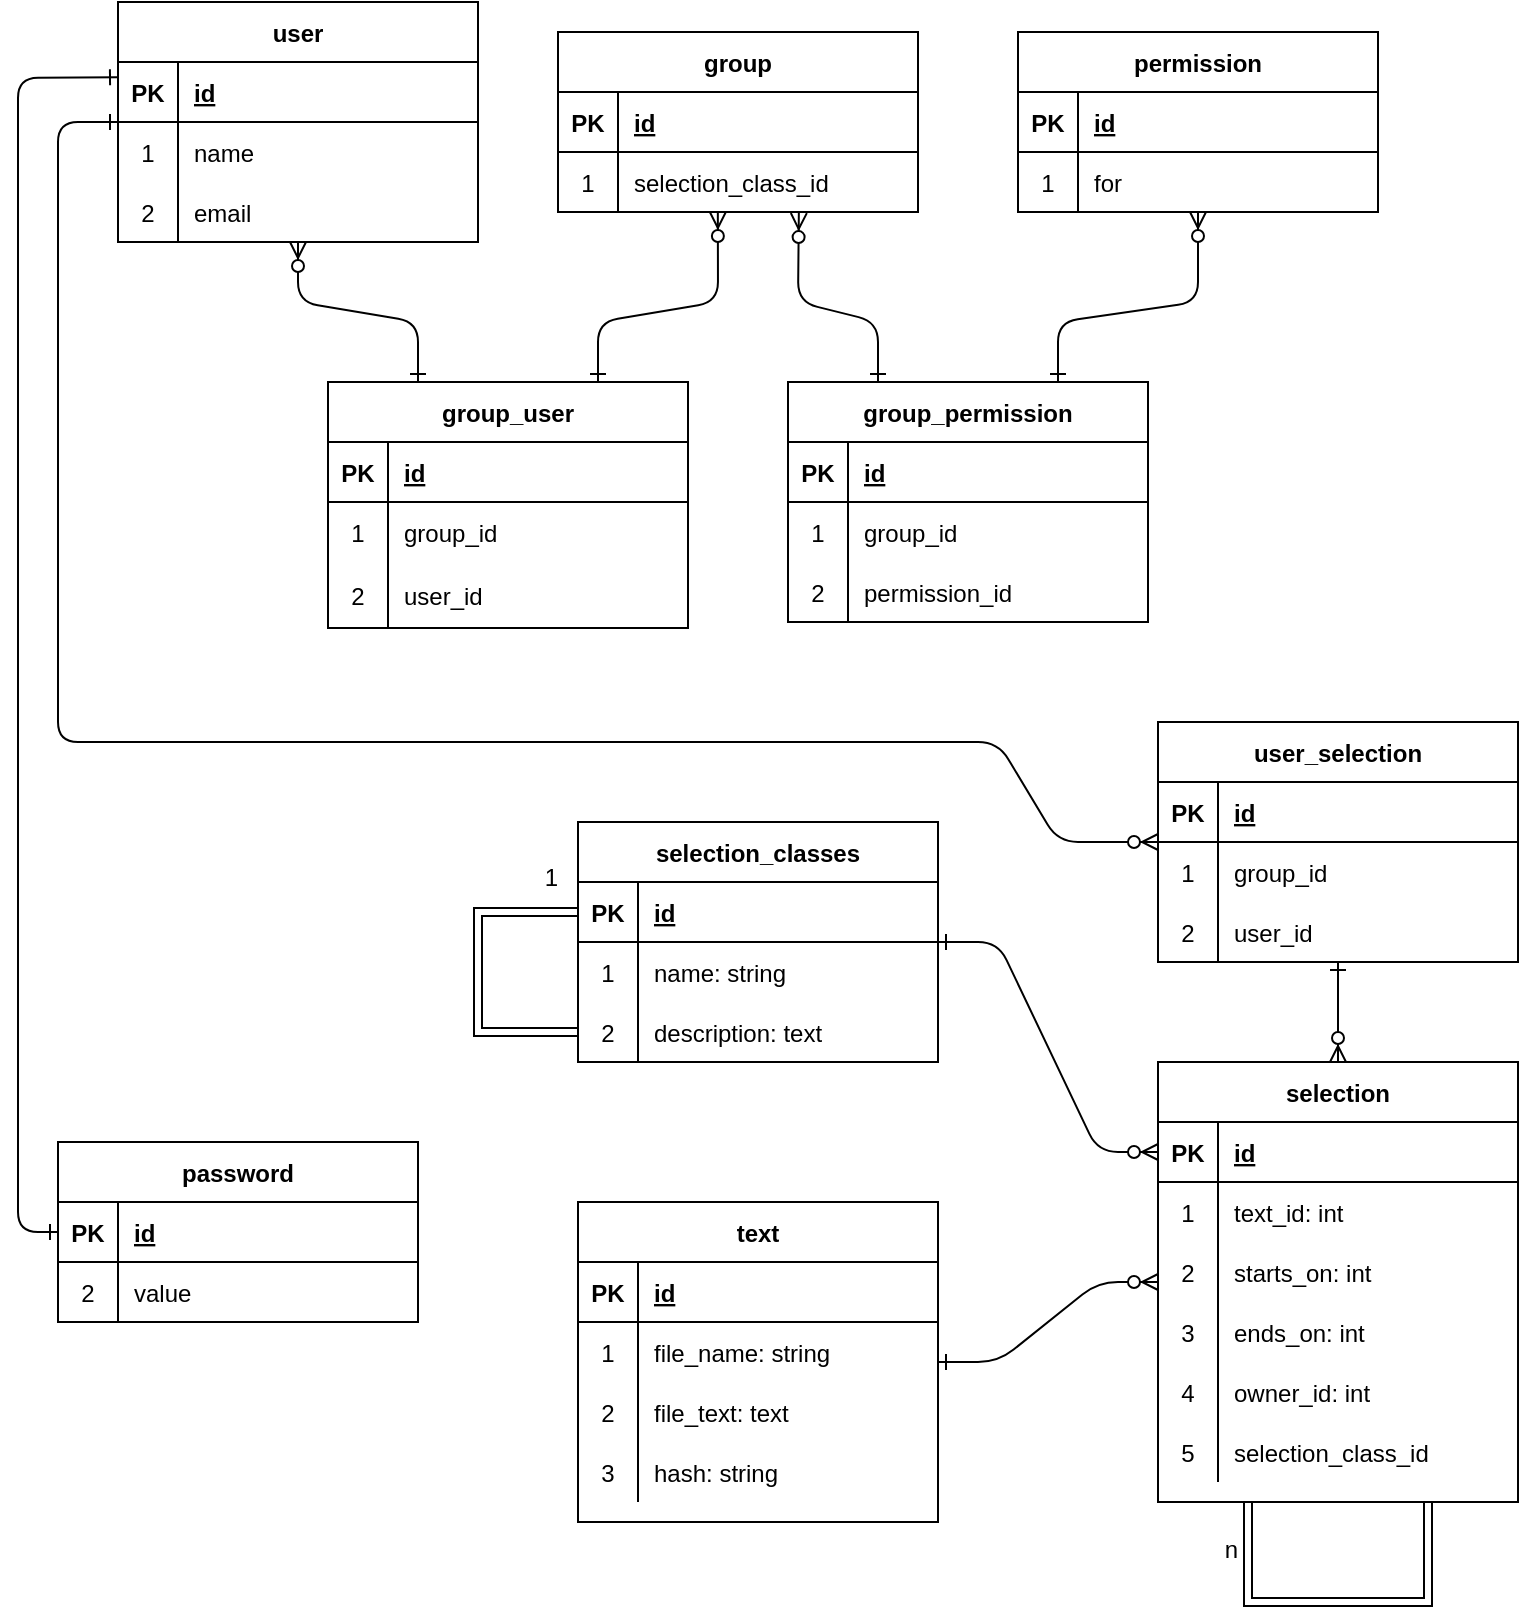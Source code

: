 <mxfile version="14.5.1" type="device" pages="3"><diagram id="Aajqqwq4PvbaZGCxVER_" name="relational"><mxGraphModel dx="1551" dy="1978" grid="1" gridSize="10" guides="1" tooltips="1" connect="1" arrows="1" fold="1" page="1" pageScale="1" pageWidth="1169" pageHeight="827" math="0" shadow="0"><root><mxCell id="0"/><mxCell id="1" parent="0"/><mxCell id="eDGlmWoXEdGzGbTRmgvK-27" value="" style="edgeStyle=entityRelationEdgeStyle;fontSize=12;html=1;endArrow=ERzeroToMany;endFill=1;startArrow=ERone;startFill=0;" parent="1" source="eDGlmWoXEdGzGbTRmgvK-1" target="eDGlmWoXEdGzGbTRmgvK-14" edge="1"><mxGeometry width="100" height="100" relative="1" as="geometry"><mxPoint x="450" y="390" as="sourcePoint"/><mxPoint x="550" y="290" as="targetPoint"/></mxGeometry></mxCell><mxCell id="iBvAaRfQCMTJRIGmgHEj-85" value="" style="edgeStyle=entityRelationEdgeStyle;fontSize=12;html=1;endArrow=ERzeroToMany;endFill=1;entryX=0;entryY=0.5;entryDx=0;entryDy=0;startArrow=ERone;startFill=0;" parent="1" source="eDGlmWoXEdGzGbTRmgvK-70" target="eDGlmWoXEdGzGbTRmgvK-15" edge="1"><mxGeometry width="100" height="100" relative="1" as="geometry"><mxPoint x="890" y="390" as="sourcePoint"/><mxPoint x="990" y="290" as="targetPoint"/></mxGeometry></mxCell><mxCell id="eDGlmWoXEdGzGbTRmgvK-1" value="text" style="shape=table;startSize=30;container=1;collapsible=1;childLayout=tableLayout;fixedRows=1;rowLines=0;fontStyle=1;align=center;resizeLast=1;" parent="1" vertex="1"><mxGeometry x="620" y="10" width="180" height="160" as="geometry"/></mxCell><mxCell id="eDGlmWoXEdGzGbTRmgvK-2" value="" style="shape=partialRectangle;collapsible=0;dropTarget=0;pointerEvents=0;fillColor=none;top=0;left=0;bottom=1;right=0;points=[[0,0.5],[1,0.5]];portConstraint=eastwest;" parent="eDGlmWoXEdGzGbTRmgvK-1" vertex="1"><mxGeometry y="30" width="180" height="30" as="geometry"/></mxCell><mxCell id="eDGlmWoXEdGzGbTRmgvK-3" value="PK" style="shape=partialRectangle;connectable=0;fillColor=none;top=0;left=0;bottom=0;right=0;fontStyle=1;overflow=hidden;" parent="eDGlmWoXEdGzGbTRmgvK-2" vertex="1"><mxGeometry width="30" height="30" as="geometry"/></mxCell><mxCell id="eDGlmWoXEdGzGbTRmgvK-4" value="id" style="shape=partialRectangle;connectable=0;fillColor=none;top=0;left=0;bottom=0;right=0;align=left;spacingLeft=6;fontStyle=5;overflow=hidden;" parent="eDGlmWoXEdGzGbTRmgvK-2" vertex="1"><mxGeometry x="30" width="150" height="30" as="geometry"/></mxCell><mxCell id="iBvAaRfQCMTJRIGmgHEj-76" value="" style="shape=partialRectangle;collapsible=0;dropTarget=0;pointerEvents=0;fillColor=none;top=0;left=0;bottom=0;right=0;points=[[0,0.5],[1,0.5]];portConstraint=eastwest;align=center;" parent="eDGlmWoXEdGzGbTRmgvK-1" vertex="1"><mxGeometry y="60" width="180" height="30" as="geometry"/></mxCell><mxCell id="iBvAaRfQCMTJRIGmgHEj-77" value="1" style="shape=partialRectangle;connectable=0;fillColor=none;top=0;left=0;bottom=0;right=0;editable=1;overflow=hidden;" parent="iBvAaRfQCMTJRIGmgHEj-76" vertex="1"><mxGeometry width="30" height="30" as="geometry"/></mxCell><mxCell id="iBvAaRfQCMTJRIGmgHEj-78" value="file_name: string" style="shape=partialRectangle;connectable=0;fillColor=none;top=0;left=0;bottom=0;right=0;align=left;spacingLeft=6;overflow=hidden;" parent="iBvAaRfQCMTJRIGmgHEj-76" vertex="1"><mxGeometry x="30" width="150" height="30" as="geometry"/></mxCell><mxCell id="eDGlmWoXEdGzGbTRmgvK-5" value="" style="shape=partialRectangle;collapsible=0;dropTarget=0;pointerEvents=0;fillColor=none;top=0;left=0;bottom=0;right=0;points=[[0,0.5],[1,0.5]];portConstraint=eastwest;" parent="eDGlmWoXEdGzGbTRmgvK-1" vertex="1"><mxGeometry y="90" width="180" height="30" as="geometry"/></mxCell><mxCell id="eDGlmWoXEdGzGbTRmgvK-6" value="2" style="shape=partialRectangle;connectable=0;fillColor=none;top=0;left=0;bottom=0;right=0;editable=1;overflow=hidden;" parent="eDGlmWoXEdGzGbTRmgvK-5" vertex="1"><mxGeometry width="30" height="30" as="geometry"/></mxCell><mxCell id="eDGlmWoXEdGzGbTRmgvK-7" value="file_text: text" style="shape=partialRectangle;connectable=0;fillColor=none;top=0;left=0;bottom=0;right=0;align=left;spacingLeft=6;overflow=hidden;" parent="eDGlmWoXEdGzGbTRmgvK-5" vertex="1"><mxGeometry x="30" width="150" height="30" as="geometry"/></mxCell><mxCell id="eDGlmWoXEdGzGbTRmgvK-11" value="" style="shape=partialRectangle;collapsible=0;dropTarget=0;pointerEvents=0;fillColor=none;top=0;left=0;bottom=0;right=0;points=[[0,0.5],[1,0.5]];portConstraint=eastwest;" parent="eDGlmWoXEdGzGbTRmgvK-1" vertex="1"><mxGeometry y="120" width="180" height="30" as="geometry"/></mxCell><mxCell id="eDGlmWoXEdGzGbTRmgvK-12" value="3" style="shape=partialRectangle;connectable=0;fillColor=none;top=0;left=0;bottom=0;right=0;editable=1;overflow=hidden;" parent="eDGlmWoXEdGzGbTRmgvK-11" vertex="1"><mxGeometry width="30" height="30" as="geometry"/></mxCell><mxCell id="eDGlmWoXEdGzGbTRmgvK-13" value="hash: string" style="shape=partialRectangle;connectable=0;fillColor=none;top=0;left=0;bottom=0;right=0;align=left;spacingLeft=6;overflow=hidden;" parent="eDGlmWoXEdGzGbTRmgvK-11" vertex="1"><mxGeometry x="30" width="150" height="30" as="geometry"/></mxCell><mxCell id="eDGlmWoXEdGzGbTRmgvK-70" value="selection_classes" style="shape=table;startSize=30;container=1;collapsible=1;childLayout=tableLayout;fixedRows=1;rowLines=0;fontStyle=1;align=center;resizeLast=1;" parent="1" vertex="1"><mxGeometry x="620" y="-180" width="180" height="120" as="geometry"/></mxCell><mxCell id="eDGlmWoXEdGzGbTRmgvK-71" value="" style="shape=partialRectangle;collapsible=0;dropTarget=0;pointerEvents=0;fillColor=none;top=0;left=0;bottom=1;right=0;points=[[0,0.5],[1,0.5]];portConstraint=eastwest;" parent="eDGlmWoXEdGzGbTRmgvK-70" vertex="1"><mxGeometry y="30" width="180" height="30" as="geometry"/></mxCell><mxCell id="eDGlmWoXEdGzGbTRmgvK-72" value="PK" style="shape=partialRectangle;connectable=0;fillColor=none;top=0;left=0;bottom=0;right=0;fontStyle=1;overflow=hidden;" parent="eDGlmWoXEdGzGbTRmgvK-71" vertex="1"><mxGeometry width="30" height="30" as="geometry"/></mxCell><mxCell id="eDGlmWoXEdGzGbTRmgvK-73" value="id" style="shape=partialRectangle;connectable=0;fillColor=none;top=0;left=0;bottom=0;right=0;align=left;spacingLeft=6;fontStyle=5;overflow=hidden;" parent="eDGlmWoXEdGzGbTRmgvK-71" vertex="1"><mxGeometry x="30" width="150" height="30" as="geometry"/></mxCell><mxCell id="iBvAaRfQCMTJRIGmgHEj-57" value="" style="shape=partialRectangle;collapsible=0;dropTarget=0;pointerEvents=0;fillColor=none;top=0;left=0;bottom=0;right=0;points=[[0,0.5],[1,0.5]];portConstraint=eastwest;align=center;" parent="eDGlmWoXEdGzGbTRmgvK-70" vertex="1"><mxGeometry y="60" width="180" height="30" as="geometry"/></mxCell><mxCell id="iBvAaRfQCMTJRIGmgHEj-58" value="1" style="shape=partialRectangle;connectable=0;fillColor=none;top=0;left=0;bottom=0;right=0;editable=1;overflow=hidden;" parent="iBvAaRfQCMTJRIGmgHEj-57" vertex="1"><mxGeometry width="30" height="30" as="geometry"/></mxCell><mxCell id="iBvAaRfQCMTJRIGmgHEj-59" value="name: string" style="shape=partialRectangle;connectable=0;fillColor=none;top=0;left=0;bottom=0;right=0;align=left;spacingLeft=6;overflow=hidden;" parent="iBvAaRfQCMTJRIGmgHEj-57" vertex="1"><mxGeometry x="30" width="150" height="30" as="geometry"/></mxCell><mxCell id="eDGlmWoXEdGzGbTRmgvK-74" value="" style="shape=partialRectangle;collapsible=0;dropTarget=0;pointerEvents=0;fillColor=none;top=0;left=0;bottom=0;right=0;points=[[0,0.5],[1,0.5]];portConstraint=eastwest;" parent="eDGlmWoXEdGzGbTRmgvK-70" vertex="1"><mxGeometry y="90" width="180" height="30" as="geometry"/></mxCell><mxCell id="eDGlmWoXEdGzGbTRmgvK-75" value="2" style="shape=partialRectangle;connectable=0;fillColor=none;top=0;left=0;bottom=0;right=0;editable=1;overflow=hidden;" parent="eDGlmWoXEdGzGbTRmgvK-74" vertex="1"><mxGeometry width="30" height="30" as="geometry"/></mxCell><mxCell id="eDGlmWoXEdGzGbTRmgvK-76" value="description: text" style="shape=partialRectangle;connectable=0;fillColor=none;top=0;left=0;bottom=0;right=0;align=left;spacingLeft=6;overflow=hidden;" parent="eDGlmWoXEdGzGbTRmgvK-74" vertex="1"><mxGeometry x="30" width="150" height="30" as="geometry"/></mxCell><mxCell id="iBvAaRfQCMTJRIGmgHEj-83" value="" style="shape=link;html=1;rounded=0;exitX=0;exitY=0.5;exitDx=0;exitDy=0;entryX=0;entryY=0.5;entryDx=0;entryDy=0;" parent="eDGlmWoXEdGzGbTRmgvK-70" source="eDGlmWoXEdGzGbTRmgvK-74" target="eDGlmWoXEdGzGbTRmgvK-71" edge="1"><mxGeometry relative="1" as="geometry"><mxPoint x="290" y="-30" as="sourcePoint"/><mxPoint x="450" y="-30" as="targetPoint"/><Array as="points"><mxPoint x="-50" y="105"/><mxPoint x="-50" y="45"/></Array></mxGeometry></mxCell><mxCell id="iBvAaRfQCMTJRIGmgHEj-84" value="1" style="resizable=0;html=1;align=right;verticalAlign=bottom;" parent="iBvAaRfQCMTJRIGmgHEj-83" connectable="0" vertex="1"><mxGeometry x="1" relative="1" as="geometry"><mxPoint x="-10" y="-9" as="offset"/></mxGeometry></mxCell><mxCell id="eDGlmWoXEdGzGbTRmgvK-14" value="selection" style="shape=table;startSize=30;container=1;collapsible=1;childLayout=tableLayout;fixedRows=1;rowLines=0;fontStyle=1;align=center;resizeLast=1;" parent="1" vertex="1"><mxGeometry x="910" y="-60" width="180" height="220" as="geometry"/></mxCell><mxCell id="eDGlmWoXEdGzGbTRmgvK-15" value="" style="shape=partialRectangle;collapsible=0;dropTarget=0;pointerEvents=0;fillColor=none;top=0;left=0;bottom=1;right=0;points=[[0,0.5],[1,0.5]];portConstraint=eastwest;" parent="eDGlmWoXEdGzGbTRmgvK-14" vertex="1"><mxGeometry y="30" width="180" height="30" as="geometry"/></mxCell><mxCell id="eDGlmWoXEdGzGbTRmgvK-16" value="PK" style="shape=partialRectangle;connectable=0;fillColor=none;top=0;left=0;bottom=0;right=0;fontStyle=1;overflow=hidden;" parent="eDGlmWoXEdGzGbTRmgvK-15" vertex="1"><mxGeometry width="30" height="30" as="geometry"/></mxCell><mxCell id="eDGlmWoXEdGzGbTRmgvK-17" value="id" style="shape=partialRectangle;connectable=0;fillColor=none;top=0;left=0;bottom=0;right=0;align=left;spacingLeft=6;fontStyle=5;overflow=hidden;" parent="eDGlmWoXEdGzGbTRmgvK-15" vertex="1"><mxGeometry x="30" width="150" height="30" as="geometry"/></mxCell><mxCell id="eDGlmWoXEdGzGbTRmgvK-18" value="" style="shape=partialRectangle;collapsible=0;dropTarget=0;pointerEvents=0;fillColor=none;top=0;left=0;bottom=0;right=0;points=[[0,0.5],[1,0.5]];portConstraint=eastwest;" parent="eDGlmWoXEdGzGbTRmgvK-14" vertex="1"><mxGeometry y="60" width="180" height="30" as="geometry"/></mxCell><mxCell id="eDGlmWoXEdGzGbTRmgvK-19" value="1" style="shape=partialRectangle;connectable=0;fillColor=none;top=0;left=0;bottom=0;right=0;editable=1;overflow=hidden;" parent="eDGlmWoXEdGzGbTRmgvK-18" vertex="1"><mxGeometry width="30" height="30" as="geometry"/></mxCell><mxCell id="eDGlmWoXEdGzGbTRmgvK-20" value="text_id: int" style="shape=partialRectangle;connectable=0;fillColor=none;top=0;left=0;bottom=0;right=0;align=left;spacingLeft=6;overflow=hidden;" parent="eDGlmWoXEdGzGbTRmgvK-18" vertex="1"><mxGeometry x="30" width="150" height="30" as="geometry"/></mxCell><mxCell id="eDGlmWoXEdGzGbTRmgvK-21" value="" style="shape=partialRectangle;collapsible=0;dropTarget=0;pointerEvents=0;fillColor=none;top=0;left=0;bottom=0;right=0;points=[[0,0.5],[1,0.5]];portConstraint=eastwest;" parent="eDGlmWoXEdGzGbTRmgvK-14" vertex="1"><mxGeometry y="90" width="180" height="30" as="geometry"/></mxCell><mxCell id="eDGlmWoXEdGzGbTRmgvK-22" value="2" style="shape=partialRectangle;connectable=0;fillColor=none;top=0;left=0;bottom=0;right=0;editable=1;overflow=hidden;" parent="eDGlmWoXEdGzGbTRmgvK-21" vertex="1"><mxGeometry width="30" height="30" as="geometry"/></mxCell><mxCell id="eDGlmWoXEdGzGbTRmgvK-23" value="starts_on: int" style="shape=partialRectangle;connectable=0;fillColor=none;top=0;left=0;bottom=0;right=0;align=left;spacingLeft=6;overflow=hidden;" parent="eDGlmWoXEdGzGbTRmgvK-21" vertex="1"><mxGeometry x="30" width="150" height="30" as="geometry"/></mxCell><mxCell id="eDGlmWoXEdGzGbTRmgvK-24" value="" style="shape=partialRectangle;collapsible=0;dropTarget=0;pointerEvents=0;fillColor=none;top=0;left=0;bottom=0;right=0;points=[[0,0.5],[1,0.5]];portConstraint=eastwest;" parent="eDGlmWoXEdGzGbTRmgvK-14" vertex="1"><mxGeometry y="120" width="180" height="30" as="geometry"/></mxCell><mxCell id="eDGlmWoXEdGzGbTRmgvK-25" value="3" style="shape=partialRectangle;connectable=0;fillColor=none;top=0;left=0;bottom=0;right=0;editable=1;overflow=hidden;" parent="eDGlmWoXEdGzGbTRmgvK-24" vertex="1"><mxGeometry width="30" height="30" as="geometry"/></mxCell><mxCell id="eDGlmWoXEdGzGbTRmgvK-26" value="ends_on: int" style="shape=partialRectangle;connectable=0;fillColor=none;top=0;left=0;bottom=0;right=0;align=left;spacingLeft=6;overflow=hidden;" parent="eDGlmWoXEdGzGbTRmgvK-24" vertex="1"><mxGeometry x="30" width="150" height="30" as="geometry"/></mxCell><mxCell id="iBvAaRfQCMTJRIGmgHEj-52" value="" style="shape=partialRectangle;collapsible=0;dropTarget=0;pointerEvents=0;fillColor=none;top=0;left=0;bottom=0;right=0;points=[[0,0.5],[1,0.5]];portConstraint=eastwest;align=center;" parent="eDGlmWoXEdGzGbTRmgvK-14" vertex="1"><mxGeometry y="150" width="180" height="30" as="geometry"/></mxCell><mxCell id="iBvAaRfQCMTJRIGmgHEj-53" value="4" style="shape=partialRectangle;connectable=0;fillColor=none;top=0;left=0;bottom=0;right=0;editable=1;overflow=hidden;" parent="iBvAaRfQCMTJRIGmgHEj-52" vertex="1"><mxGeometry width="30" height="30" as="geometry"/></mxCell><mxCell id="iBvAaRfQCMTJRIGmgHEj-54" value="owner_id: int" style="shape=partialRectangle;connectable=0;fillColor=none;top=0;left=0;bottom=0;right=0;align=left;spacingLeft=6;overflow=hidden;" parent="iBvAaRfQCMTJRIGmgHEj-52" vertex="1"><mxGeometry x="30" width="150" height="30" as="geometry"/></mxCell><mxCell id="iBvAaRfQCMTJRIGmgHEj-89" value="" style="shape=partialRectangle;collapsible=0;dropTarget=0;pointerEvents=0;fillColor=none;top=0;left=0;bottom=0;right=0;points=[[0,0.5],[1,0.5]];portConstraint=eastwest;align=center;" parent="eDGlmWoXEdGzGbTRmgvK-14" vertex="1"><mxGeometry y="180" width="180" height="30" as="geometry"/></mxCell><mxCell id="iBvAaRfQCMTJRIGmgHEj-90" value="5" style="shape=partialRectangle;connectable=0;fillColor=none;top=0;left=0;bottom=0;right=0;editable=1;overflow=hidden;" parent="iBvAaRfQCMTJRIGmgHEj-89" vertex="1"><mxGeometry width="30" height="30" as="geometry"/></mxCell><mxCell id="iBvAaRfQCMTJRIGmgHEj-91" value="selection_class_id" style="shape=partialRectangle;connectable=0;fillColor=none;top=0;left=0;bottom=0;right=0;align=left;spacingLeft=6;overflow=hidden;" parent="iBvAaRfQCMTJRIGmgHEj-89" vertex="1"><mxGeometry x="30" width="150" height="30" as="geometry"/></mxCell><mxCell id="iBvAaRfQCMTJRIGmgHEj-94" value="" style="shape=link;html=1;rounded=0;entryX=0.25;entryY=1;entryDx=0;entryDy=0;exitX=0.75;exitY=1;exitDx=0;exitDy=0;" parent="1" source="eDGlmWoXEdGzGbTRmgvK-14" target="eDGlmWoXEdGzGbTRmgvK-14" edge="1"><mxGeometry relative="1" as="geometry"><mxPoint x="1110" y="270" as="sourcePoint"/><mxPoint x="1060" y="240" as="targetPoint"/><Array as="points"><mxPoint x="1045" y="210"/><mxPoint x="955" y="210"/></Array></mxGeometry></mxCell><mxCell id="iBvAaRfQCMTJRIGmgHEj-95" value="n" style="resizable=0;html=1;align=right;verticalAlign=bottom;" parent="iBvAaRfQCMTJRIGmgHEj-94" connectable="0" vertex="1"><mxGeometry x="1" relative="1" as="geometry"><mxPoint x="-5" y="32" as="offset"/></mxGeometry></mxCell><mxCell id="a9eK5NMI9jMk9mPwR7WP-16" value="user" style="shape=table;startSize=30;container=1;collapsible=1;childLayout=tableLayout;fixedRows=1;rowLines=0;fontStyle=1;align=center;resizeLast=1;" parent="1" vertex="1"><mxGeometry x="390" y="-590" width="180" height="120" as="geometry"/></mxCell><mxCell id="a9eK5NMI9jMk9mPwR7WP-17" value="" style="shape=partialRectangle;collapsible=0;dropTarget=0;pointerEvents=0;fillColor=none;top=0;left=0;bottom=1;right=0;points=[[0,0.5],[1,0.5]];portConstraint=eastwest;" parent="a9eK5NMI9jMk9mPwR7WP-16" vertex="1"><mxGeometry y="30" width="180" height="30" as="geometry"/></mxCell><mxCell id="a9eK5NMI9jMk9mPwR7WP-18" value="PK" style="shape=partialRectangle;connectable=0;fillColor=none;top=0;left=0;bottom=0;right=0;fontStyle=1;overflow=hidden;" parent="a9eK5NMI9jMk9mPwR7WP-17" vertex="1"><mxGeometry width="30" height="30" as="geometry"/></mxCell><mxCell id="a9eK5NMI9jMk9mPwR7WP-19" value="id" style="shape=partialRectangle;connectable=0;fillColor=none;top=0;left=0;bottom=0;right=0;align=left;spacingLeft=6;fontStyle=5;overflow=hidden;" parent="a9eK5NMI9jMk9mPwR7WP-17" vertex="1"><mxGeometry x="30" width="150" height="30" as="geometry"/></mxCell><mxCell id="a9eK5NMI9jMk9mPwR7WP-20" value="" style="shape=partialRectangle;collapsible=0;dropTarget=0;pointerEvents=0;fillColor=none;top=0;left=0;bottom=0;right=0;points=[[0,0.5],[1,0.5]];portConstraint=eastwest;" parent="a9eK5NMI9jMk9mPwR7WP-16" vertex="1"><mxGeometry y="60" width="180" height="30" as="geometry"/></mxCell><mxCell id="a9eK5NMI9jMk9mPwR7WP-21" value="1" style="shape=partialRectangle;connectable=0;fillColor=none;top=0;left=0;bottom=0;right=0;editable=1;overflow=hidden;" parent="a9eK5NMI9jMk9mPwR7WP-20" vertex="1"><mxGeometry width="30" height="30" as="geometry"/></mxCell><mxCell id="a9eK5NMI9jMk9mPwR7WP-22" value="name" style="shape=partialRectangle;connectable=0;fillColor=none;top=0;left=0;bottom=0;right=0;align=left;spacingLeft=6;overflow=hidden;" parent="a9eK5NMI9jMk9mPwR7WP-20" vertex="1"><mxGeometry x="30" width="150" height="30" as="geometry"/></mxCell><mxCell id="a9eK5NMI9jMk9mPwR7WP-23" value="" style="shape=partialRectangle;collapsible=0;dropTarget=0;pointerEvents=0;fillColor=none;top=0;left=0;bottom=0;right=0;points=[[0,0.5],[1,0.5]];portConstraint=eastwest;align=center;" parent="a9eK5NMI9jMk9mPwR7WP-16" vertex="1"><mxGeometry y="90" width="180" height="30" as="geometry"/></mxCell><mxCell id="a9eK5NMI9jMk9mPwR7WP-24" value="2" style="shape=partialRectangle;connectable=0;fillColor=none;top=0;left=0;bottom=0;right=0;editable=1;overflow=hidden;" parent="a9eK5NMI9jMk9mPwR7WP-23" vertex="1"><mxGeometry width="30" height="30" as="geometry"/></mxCell><mxCell id="a9eK5NMI9jMk9mPwR7WP-25" value="email" style="shape=partialRectangle;connectable=0;fillColor=none;top=0;left=0;bottom=0;right=0;align=left;spacingLeft=6;overflow=hidden;" parent="a9eK5NMI9jMk9mPwR7WP-23" vertex="1"><mxGeometry x="30" width="150" height="30" as="geometry"/></mxCell><mxCell id="a9eK5NMI9jMk9mPwR7WP-29" value="group" style="shape=table;startSize=30;container=1;collapsible=1;childLayout=tableLayout;fixedRows=1;rowLines=0;fontStyle=1;align=center;resizeLast=1;" parent="1" vertex="1"><mxGeometry x="610" y="-575" width="180" height="90" as="geometry"/></mxCell><mxCell id="a9eK5NMI9jMk9mPwR7WP-30" value="" style="shape=partialRectangle;collapsible=0;dropTarget=0;pointerEvents=0;fillColor=none;top=0;left=0;bottom=1;right=0;points=[[0,0.5],[1,0.5]];portConstraint=eastwest;" parent="a9eK5NMI9jMk9mPwR7WP-29" vertex="1"><mxGeometry y="30" width="180" height="30" as="geometry"/></mxCell><mxCell id="a9eK5NMI9jMk9mPwR7WP-31" value="PK" style="shape=partialRectangle;connectable=0;fillColor=none;top=0;left=0;bottom=0;right=0;fontStyle=1;overflow=hidden;" parent="a9eK5NMI9jMk9mPwR7WP-30" vertex="1"><mxGeometry width="30" height="30" as="geometry"/></mxCell><mxCell id="a9eK5NMI9jMk9mPwR7WP-32" value="id" style="shape=partialRectangle;connectable=0;fillColor=none;top=0;left=0;bottom=0;right=0;align=left;spacingLeft=6;fontStyle=5;overflow=hidden;" parent="a9eK5NMI9jMk9mPwR7WP-30" vertex="1"><mxGeometry x="30" width="150" height="30" as="geometry"/></mxCell><mxCell id="a9eK5NMI9jMk9mPwR7WP-39" value="" style="shape=partialRectangle;collapsible=0;dropTarget=0;pointerEvents=0;fillColor=none;top=0;left=0;bottom=0;right=0;points=[[0,0.5],[1,0.5]];portConstraint=eastwest;align=center;" parent="a9eK5NMI9jMk9mPwR7WP-29" vertex="1"><mxGeometry y="60" width="180" height="30" as="geometry"/></mxCell><mxCell id="a9eK5NMI9jMk9mPwR7WP-40" value="1" style="shape=partialRectangle;connectable=0;fillColor=none;top=0;left=0;bottom=0;right=0;editable=1;overflow=hidden;" parent="a9eK5NMI9jMk9mPwR7WP-39" vertex="1"><mxGeometry width="30" height="30" as="geometry"/></mxCell><mxCell id="a9eK5NMI9jMk9mPwR7WP-41" value="selection_class_id" style="shape=partialRectangle;connectable=0;fillColor=none;top=0;left=0;bottom=0;right=0;align=left;spacingLeft=6;overflow=hidden;" parent="a9eK5NMI9jMk9mPwR7WP-39" vertex="1"><mxGeometry x="30" width="150" height="30" as="geometry"/></mxCell><mxCell id="a9eK5NMI9jMk9mPwR7WP-42" value="permission" style="shape=table;startSize=30;container=1;collapsible=1;childLayout=tableLayout;fixedRows=1;rowLines=0;fontStyle=1;align=center;resizeLast=1;" parent="1" vertex="1"><mxGeometry x="840" y="-575" width="180" height="90" as="geometry"/></mxCell><mxCell id="a9eK5NMI9jMk9mPwR7WP-43" value="" style="shape=partialRectangle;collapsible=0;dropTarget=0;pointerEvents=0;fillColor=none;top=0;left=0;bottom=1;right=0;points=[[0,0.5],[1,0.5]];portConstraint=eastwest;" parent="a9eK5NMI9jMk9mPwR7WP-42" vertex="1"><mxGeometry y="30" width="180" height="30" as="geometry"/></mxCell><mxCell id="a9eK5NMI9jMk9mPwR7WP-44" value="PK" style="shape=partialRectangle;connectable=0;fillColor=none;top=0;left=0;bottom=0;right=0;fontStyle=1;overflow=hidden;" parent="a9eK5NMI9jMk9mPwR7WP-43" vertex="1"><mxGeometry width="30" height="30" as="geometry"/></mxCell><mxCell id="a9eK5NMI9jMk9mPwR7WP-45" value="id" style="shape=partialRectangle;connectable=0;fillColor=none;top=0;left=0;bottom=0;right=0;align=left;spacingLeft=6;fontStyle=5;overflow=hidden;" parent="a9eK5NMI9jMk9mPwR7WP-43" vertex="1"><mxGeometry x="30" width="150" height="30" as="geometry"/></mxCell><mxCell id="a9eK5NMI9jMk9mPwR7WP-52" value="" style="shape=partialRectangle;collapsible=0;dropTarget=0;pointerEvents=0;fillColor=none;top=0;left=0;bottom=0;right=0;points=[[0,0.5],[1,0.5]];portConstraint=eastwest;align=center;" parent="a9eK5NMI9jMk9mPwR7WP-42" vertex="1"><mxGeometry y="60" width="180" height="30" as="geometry"/></mxCell><mxCell id="a9eK5NMI9jMk9mPwR7WP-53" value="1" style="shape=partialRectangle;connectable=0;fillColor=none;top=0;left=0;bottom=0;right=0;editable=1;overflow=hidden;" parent="a9eK5NMI9jMk9mPwR7WP-52" vertex="1"><mxGeometry width="30" height="30" as="geometry"/></mxCell><mxCell id="a9eK5NMI9jMk9mPwR7WP-54" value="for" style="shape=partialRectangle;connectable=0;fillColor=none;top=0;left=0;bottom=0;right=0;align=left;spacingLeft=6;overflow=hidden;" parent="a9eK5NMI9jMk9mPwR7WP-52" vertex="1"><mxGeometry x="30" width="150" height="30" as="geometry"/></mxCell><mxCell id="a9eK5NMI9jMk9mPwR7WP-55" value="group_user" style="shape=table;startSize=30;container=1;collapsible=1;childLayout=tableLayout;fixedRows=1;rowLines=0;fontStyle=1;align=center;resizeLast=1;" parent="1" vertex="1"><mxGeometry x="495" y="-400" width="180" height="123" as="geometry"/></mxCell><mxCell id="a9eK5NMI9jMk9mPwR7WP-56" value="" style="shape=partialRectangle;collapsible=0;dropTarget=0;pointerEvents=0;fillColor=none;top=0;left=0;bottom=1;right=0;points=[[0,0.5],[1,0.5]];portConstraint=eastwest;" parent="a9eK5NMI9jMk9mPwR7WP-55" vertex="1"><mxGeometry y="30" width="180" height="30" as="geometry"/></mxCell><mxCell id="a9eK5NMI9jMk9mPwR7WP-57" value="PK" style="shape=partialRectangle;connectable=0;fillColor=none;top=0;left=0;bottom=0;right=0;fontStyle=1;overflow=hidden;" parent="a9eK5NMI9jMk9mPwR7WP-56" vertex="1"><mxGeometry width="30" height="30" as="geometry"/></mxCell><mxCell id="a9eK5NMI9jMk9mPwR7WP-58" value="id" style="shape=partialRectangle;connectable=0;fillColor=none;top=0;left=0;bottom=0;right=0;align=left;spacingLeft=6;fontStyle=5;overflow=hidden;" parent="a9eK5NMI9jMk9mPwR7WP-56" vertex="1"><mxGeometry x="30" width="150" height="30" as="geometry"/></mxCell><mxCell id="a9eK5NMI9jMk9mPwR7WP-62" value="" style="shape=partialRectangle;collapsible=0;dropTarget=0;pointerEvents=0;fillColor=none;top=0;left=0;bottom=0;right=0;points=[[0,0.5],[1,0.5]];portConstraint=eastwest;align=center;" parent="a9eK5NMI9jMk9mPwR7WP-55" vertex="1"><mxGeometry y="60" width="180" height="30" as="geometry"/></mxCell><mxCell id="a9eK5NMI9jMk9mPwR7WP-63" value="1" style="shape=partialRectangle;connectable=0;fillColor=none;top=0;left=0;bottom=0;right=0;editable=1;overflow=hidden;" parent="a9eK5NMI9jMk9mPwR7WP-62" vertex="1"><mxGeometry width="30" height="30" as="geometry"/></mxCell><mxCell id="a9eK5NMI9jMk9mPwR7WP-64" value="group_id" style="shape=partialRectangle;connectable=0;fillColor=none;top=0;left=0;bottom=0;right=0;align=left;spacingLeft=6;overflow=hidden;" parent="a9eK5NMI9jMk9mPwR7WP-62" vertex="1"><mxGeometry x="30" width="150" height="30" as="geometry"/></mxCell><mxCell id="a9eK5NMI9jMk9mPwR7WP-59" value="" style="shape=partialRectangle;collapsible=0;dropTarget=0;pointerEvents=0;fillColor=none;top=0;left=0;bottom=0;right=0;points=[[0,0.5],[1,0.5]];portConstraint=eastwest;" parent="a9eK5NMI9jMk9mPwR7WP-55" vertex="1"><mxGeometry y="90" width="180" height="33" as="geometry"/></mxCell><mxCell id="a9eK5NMI9jMk9mPwR7WP-60" value="2" style="shape=partialRectangle;connectable=0;fillColor=none;top=0;left=0;bottom=0;right=0;editable=1;overflow=hidden;" parent="a9eK5NMI9jMk9mPwR7WP-59" vertex="1"><mxGeometry width="30" height="33" as="geometry"/></mxCell><mxCell id="a9eK5NMI9jMk9mPwR7WP-61" value="user_id" style="shape=partialRectangle;connectable=0;fillColor=none;top=0;left=0;bottom=0;right=0;align=left;spacingLeft=6;overflow=hidden;" parent="a9eK5NMI9jMk9mPwR7WP-59" vertex="1"><mxGeometry x="30" width="150" height="33" as="geometry"/></mxCell><mxCell id="a9eK5NMI9jMk9mPwR7WP-68" value="group_permission" style="shape=table;startSize=30;container=1;collapsible=1;childLayout=tableLayout;fixedRows=1;rowLines=0;fontStyle=1;align=center;resizeLast=1;" parent="1" vertex="1"><mxGeometry x="725" y="-400" width="180" height="120" as="geometry"/></mxCell><mxCell id="a9eK5NMI9jMk9mPwR7WP-69" value="" style="shape=partialRectangle;collapsible=0;dropTarget=0;pointerEvents=0;fillColor=none;top=0;left=0;bottom=1;right=0;points=[[0,0.5],[1,0.5]];portConstraint=eastwest;" parent="a9eK5NMI9jMk9mPwR7WP-68" vertex="1"><mxGeometry y="30" width="180" height="30" as="geometry"/></mxCell><mxCell id="a9eK5NMI9jMk9mPwR7WP-70" value="PK" style="shape=partialRectangle;connectable=0;fillColor=none;top=0;left=0;bottom=0;right=0;fontStyle=1;overflow=hidden;" parent="a9eK5NMI9jMk9mPwR7WP-69" vertex="1"><mxGeometry width="30" height="30" as="geometry"/></mxCell><mxCell id="a9eK5NMI9jMk9mPwR7WP-71" value="id" style="shape=partialRectangle;connectable=0;fillColor=none;top=0;left=0;bottom=0;right=0;align=left;spacingLeft=6;fontStyle=5;overflow=hidden;" parent="a9eK5NMI9jMk9mPwR7WP-69" vertex="1"><mxGeometry x="30" width="150" height="30" as="geometry"/></mxCell><mxCell id="a9eK5NMI9jMk9mPwR7WP-72" value="" style="shape=partialRectangle;collapsible=0;dropTarget=0;pointerEvents=0;fillColor=none;top=0;left=0;bottom=0;right=0;points=[[0,0.5],[1,0.5]];portConstraint=eastwest;" parent="a9eK5NMI9jMk9mPwR7WP-68" vertex="1"><mxGeometry y="60" width="180" height="30" as="geometry"/></mxCell><mxCell id="a9eK5NMI9jMk9mPwR7WP-73" value="1" style="shape=partialRectangle;connectable=0;fillColor=none;top=0;left=0;bottom=0;right=0;editable=1;overflow=hidden;" parent="a9eK5NMI9jMk9mPwR7WP-72" vertex="1"><mxGeometry width="30" height="30" as="geometry"/></mxCell><mxCell id="a9eK5NMI9jMk9mPwR7WP-74" value="group_id" style="shape=partialRectangle;connectable=0;fillColor=none;top=0;left=0;bottom=0;right=0;align=left;spacingLeft=6;overflow=hidden;" parent="a9eK5NMI9jMk9mPwR7WP-72" vertex="1"><mxGeometry x="30" width="150" height="30" as="geometry"/></mxCell><mxCell id="a9eK5NMI9jMk9mPwR7WP-75" value="" style="shape=partialRectangle;collapsible=0;dropTarget=0;pointerEvents=0;fillColor=none;top=0;left=0;bottom=0;right=0;points=[[0,0.5],[1,0.5]];portConstraint=eastwest;align=center;" parent="a9eK5NMI9jMk9mPwR7WP-68" vertex="1"><mxGeometry y="90" width="180" height="30" as="geometry"/></mxCell><mxCell id="a9eK5NMI9jMk9mPwR7WP-76" value="2" style="shape=partialRectangle;connectable=0;fillColor=none;top=0;left=0;bottom=0;right=0;editable=1;overflow=hidden;" parent="a9eK5NMI9jMk9mPwR7WP-75" vertex="1"><mxGeometry width="30" height="30" as="geometry"/></mxCell><mxCell id="a9eK5NMI9jMk9mPwR7WP-77" value="permission_id" style="shape=partialRectangle;connectable=0;fillColor=none;top=0;left=0;bottom=0;right=0;align=left;spacingLeft=6;overflow=hidden;" parent="a9eK5NMI9jMk9mPwR7WP-75" vertex="1"><mxGeometry x="30" width="150" height="30" as="geometry"/></mxCell><mxCell id="a9eK5NMI9jMk9mPwR7WP-94" value="user_selection" style="shape=table;startSize=30;container=1;collapsible=1;childLayout=tableLayout;fixedRows=1;rowLines=0;fontStyle=1;align=center;resizeLast=1;" parent="1" vertex="1"><mxGeometry x="910" y="-230" width="180" height="120" as="geometry"/></mxCell><mxCell id="a9eK5NMI9jMk9mPwR7WP-95" value="" style="shape=partialRectangle;collapsible=0;dropTarget=0;pointerEvents=0;fillColor=none;top=0;left=0;bottom=1;right=0;points=[[0,0.5],[1,0.5]];portConstraint=eastwest;" parent="a9eK5NMI9jMk9mPwR7WP-94" vertex="1"><mxGeometry y="30" width="180" height="30" as="geometry"/></mxCell><mxCell id="a9eK5NMI9jMk9mPwR7WP-96" value="PK" style="shape=partialRectangle;connectable=0;fillColor=none;top=0;left=0;bottom=0;right=0;fontStyle=1;overflow=hidden;" parent="a9eK5NMI9jMk9mPwR7WP-95" vertex="1"><mxGeometry width="30" height="30" as="geometry"/></mxCell><mxCell id="a9eK5NMI9jMk9mPwR7WP-97" value="id" style="shape=partialRectangle;connectable=0;fillColor=none;top=0;left=0;bottom=0;right=0;align=left;spacingLeft=6;fontStyle=5;overflow=hidden;" parent="a9eK5NMI9jMk9mPwR7WP-95" vertex="1"><mxGeometry x="30" width="150" height="30" as="geometry"/></mxCell><mxCell id="a9eK5NMI9jMk9mPwR7WP-98" value="" style="shape=partialRectangle;collapsible=0;dropTarget=0;pointerEvents=0;fillColor=none;top=0;left=0;bottom=0;right=0;points=[[0,0.5],[1,0.5]];portConstraint=eastwest;align=center;" parent="a9eK5NMI9jMk9mPwR7WP-94" vertex="1"><mxGeometry y="60" width="180" height="30" as="geometry"/></mxCell><mxCell id="a9eK5NMI9jMk9mPwR7WP-99" value="1" style="shape=partialRectangle;connectable=0;fillColor=none;top=0;left=0;bottom=0;right=0;editable=1;overflow=hidden;" parent="a9eK5NMI9jMk9mPwR7WP-98" vertex="1"><mxGeometry width="30" height="30" as="geometry"/></mxCell><mxCell id="a9eK5NMI9jMk9mPwR7WP-100" value="group_id" style="shape=partialRectangle;connectable=0;fillColor=none;top=0;left=0;bottom=0;right=0;align=left;spacingLeft=6;overflow=hidden;" parent="a9eK5NMI9jMk9mPwR7WP-98" vertex="1"><mxGeometry x="30" width="150" height="30" as="geometry"/></mxCell><mxCell id="a9eK5NMI9jMk9mPwR7WP-101" value="" style="shape=partialRectangle;collapsible=0;dropTarget=0;pointerEvents=0;fillColor=none;top=0;left=0;bottom=0;right=0;points=[[0,0.5],[1,0.5]];portConstraint=eastwest;" parent="a9eK5NMI9jMk9mPwR7WP-94" vertex="1"><mxGeometry y="90" width="180" height="30" as="geometry"/></mxCell><mxCell id="a9eK5NMI9jMk9mPwR7WP-102" value="2" style="shape=partialRectangle;connectable=0;fillColor=none;top=0;left=0;bottom=0;right=0;editable=1;overflow=hidden;" parent="a9eK5NMI9jMk9mPwR7WP-101" vertex="1"><mxGeometry width="30" height="30" as="geometry"/></mxCell><mxCell id="a9eK5NMI9jMk9mPwR7WP-103" value="user_id" style="shape=partialRectangle;connectable=0;fillColor=none;top=0;left=0;bottom=0;right=0;align=left;spacingLeft=6;overflow=hidden;" parent="a9eK5NMI9jMk9mPwR7WP-101" vertex="1"><mxGeometry x="30" width="150" height="30" as="geometry"/></mxCell><mxCell id="a9eK5NMI9jMk9mPwR7WP-104" value="" style="endArrow=ERzeroToMany;html=1;endFill=1;startArrow=ERone;startFill=0;" parent="1" source="a9eK5NMI9jMk9mPwR7WP-94" target="eDGlmWoXEdGzGbTRmgvK-14" edge="1"><mxGeometry width="50" height="50" relative="1" as="geometry"><mxPoint x="1190" y="-120" as="sourcePoint"/><mxPoint x="1330" y="-120" as="targetPoint"/></mxGeometry></mxCell><mxCell id="a9eK5NMI9jMk9mPwR7WP-105" value="" style="endArrow=ERzeroToMany;html=1;endFill=1;startArrow=ERone;startFill=0;" parent="1" source="a9eK5NMI9jMk9mPwR7WP-16" target="a9eK5NMI9jMk9mPwR7WP-94" edge="1"><mxGeometry width="50" height="50" relative="1" as="geometry"><mxPoint x="902.381" y="-185" as="sourcePoint"/><mxPoint x="883.968" y="-40" as="targetPoint"/><Array as="points"><mxPoint x="360" y="-530"/><mxPoint x="360" y="-220"/><mxPoint x="830" y="-220"/><mxPoint x="860" y="-170"/></Array></mxGeometry></mxCell><mxCell id="a9eK5NMI9jMk9mPwR7WP-116" value="" style="endArrow=ERone;html=1;endFill=0;startArrow=ERzeroToMany;startFill=1;entryX=0.25;entryY=0;entryDx=0;entryDy=0;" parent="1" source="a9eK5NMI9jMk9mPwR7WP-16" target="a9eK5NMI9jMk9mPwR7WP-55" edge="1"><mxGeometry width="50" height="50" relative="1" as="geometry"><mxPoint x="520" y="-428.745" as="sourcePoint"/><mxPoint x="460" y="-429.995" as="targetPoint"/><Array as="points"><mxPoint x="480" y="-440"/><mxPoint x="540" y="-430"/></Array></mxGeometry></mxCell><mxCell id="a9eK5NMI9jMk9mPwR7WP-121" value="" style="endArrow=ERone;html=1;endFill=0;startArrow=ERzeroToMany;startFill=1;entryX=0.75;entryY=0;entryDx=0;entryDy=0;exitX=0.444;exitY=1;exitDx=0;exitDy=0;exitPerimeter=0;" parent="1" source="a9eK5NMI9jMk9mPwR7WP-39" target="a9eK5NMI9jMk9mPwR7WP-55" edge="1"><mxGeometry width="50" height="50" relative="1" as="geometry"><mxPoint x="690" y="-480" as="sourcePoint"/><mxPoint x="566.49" y="-390" as="targetPoint"/><Array as="points"><mxPoint x="690" y="-440"/><mxPoint x="630" y="-430"/></Array></mxGeometry></mxCell><mxCell id="a9eK5NMI9jMk9mPwR7WP-122" value="" style="endArrow=ERone;html=1;endFill=0;startArrow=ERzeroToMany;startFill=1;entryX=0.25;entryY=0;entryDx=0;entryDy=0;exitX=0.669;exitY=1.018;exitDx=0;exitDy=0;exitPerimeter=0;" parent="1" source="a9eK5NMI9jMk9mPwR7WP-39" target="a9eK5NMI9jMk9mPwR7WP-68" edge="1"><mxGeometry width="50" height="50" relative="1" as="geometry"><mxPoint x="730" y="-488" as="sourcePoint"/><mxPoint x="719.995" y="-400" as="targetPoint"/><Array as="points"><mxPoint x="730" y="-440"/><mxPoint x="770" y="-430"/></Array></mxGeometry></mxCell><mxCell id="a9eK5NMI9jMk9mPwR7WP-123" value="" style="endArrow=ERone;html=1;endFill=0;startArrow=ERzeroToMany;startFill=1;entryX=0.75;entryY=0;entryDx=0;entryDy=0;" parent="1" source="a9eK5NMI9jMk9mPwR7WP-42" target="a9eK5NMI9jMk9mPwR7WP-68" edge="1"><mxGeometry width="50" height="50" relative="1" as="geometry"><mxPoint x="905.001" y="-490" as="sourcePoint"/><mxPoint x="859.305" y="-400" as="targetPoint"/><Array as="points"><mxPoint x="930" y="-440"/><mxPoint x="860" y="-430"/></Array></mxGeometry></mxCell><mxCell id="5GzHZcUT9RzwXR7Nk44Q-1" value="password" style="shape=table;startSize=30;container=1;collapsible=1;childLayout=tableLayout;fixedRows=1;rowLines=0;fontStyle=1;align=center;resizeLast=1;" vertex="1" parent="1"><mxGeometry x="360" y="-20" width="180" height="90" as="geometry"/></mxCell><mxCell id="5GzHZcUT9RzwXR7Nk44Q-2" value="" style="shape=partialRectangle;collapsible=0;dropTarget=0;pointerEvents=0;fillColor=none;top=0;left=0;bottom=1;right=0;points=[[0,0.5],[1,0.5]];portConstraint=eastwest;" vertex="1" parent="5GzHZcUT9RzwXR7Nk44Q-1"><mxGeometry y="30" width="180" height="30" as="geometry"/></mxCell><mxCell id="5GzHZcUT9RzwXR7Nk44Q-3" value="PK" style="shape=partialRectangle;connectable=0;fillColor=none;top=0;left=0;bottom=0;right=0;fontStyle=1;overflow=hidden;" vertex="1" parent="5GzHZcUT9RzwXR7Nk44Q-2"><mxGeometry width="30" height="30" as="geometry"/></mxCell><mxCell id="5GzHZcUT9RzwXR7Nk44Q-4" value="id" style="shape=partialRectangle;connectable=0;fillColor=none;top=0;left=0;bottom=0;right=0;align=left;spacingLeft=6;fontStyle=5;overflow=hidden;" vertex="1" parent="5GzHZcUT9RzwXR7Nk44Q-2"><mxGeometry x="30" width="150" height="30" as="geometry"/></mxCell><mxCell id="5GzHZcUT9RzwXR7Nk44Q-8" value="" style="shape=partialRectangle;collapsible=0;dropTarget=0;pointerEvents=0;fillColor=none;top=0;left=0;bottom=0;right=0;points=[[0,0.5],[1,0.5]];portConstraint=eastwest;align=center;" vertex="1" parent="5GzHZcUT9RzwXR7Nk44Q-1"><mxGeometry y="60" width="180" height="30" as="geometry"/></mxCell><mxCell id="5GzHZcUT9RzwXR7Nk44Q-9" value="2" style="shape=partialRectangle;connectable=0;fillColor=none;top=0;left=0;bottom=0;right=0;editable=1;overflow=hidden;" vertex="1" parent="5GzHZcUT9RzwXR7Nk44Q-8"><mxGeometry width="30" height="30" as="geometry"/></mxCell><mxCell id="5GzHZcUT9RzwXR7Nk44Q-10" value="value" style="shape=partialRectangle;connectable=0;fillColor=none;top=0;left=0;bottom=0;right=0;align=left;spacingLeft=6;overflow=hidden;" vertex="1" parent="5GzHZcUT9RzwXR7Nk44Q-8"><mxGeometry x="30" width="150" height="30" as="geometry"/></mxCell><mxCell id="5GzHZcUT9RzwXR7Nk44Q-11" value="" style="endArrow=ERone;html=1;endFill=0;startArrow=ERone;startFill=0;exitX=0;exitY=0.254;exitDx=0;exitDy=0;exitPerimeter=0;" edge="1" parent="1" source="a9eK5NMI9jMk9mPwR7WP-17" target="5GzHZcUT9RzwXR7Nk44Q-1"><mxGeometry width="50" height="50" relative="1" as="geometry"><mxPoint x="190" y="-530" as="sourcePoint"/><mxPoint x="250" y="-460" as="targetPoint"/><Array as="points"><mxPoint x="340" y="-552"/><mxPoint x="340" y="25"/></Array></mxGeometry></mxCell></root></mxGraphModel></diagram><diagram id="WzfJqGYAmiAkocIWxEn-" name="object"><mxGraphModel dx="1407" dy="1643" grid="1" gridSize="10" guides="1" tooltips="1" connect="1" arrows="1" fold="1" page="1" pageScale="1" pageWidth="1169" pageHeight="827" math="0" shadow="0"><root><mxCell id="yKtmgv8WUNEgmBFNVeUW-0"/><mxCell id="yKtmgv8WUNEgmBFNVeUW-1" parent="yKtmgv8WUNEgmBFNVeUW-0"/><mxCell id="yKtmgv8WUNEgmBFNVeUW-43" value="" style="endArrow=block;endSize=16;endFill=0;html=1;" parent="yKtmgv8WUNEgmBFNVeUW-1" source="yKtmgv8WUNEgmBFNVeUW-19" target="yKtmgv8WUNEgmBFNVeUW-23" edge="1"><mxGeometry x="0.25" width="160" relative="1" as="geometry"><mxPoint x="500" y="60" as="sourcePoint"/><mxPoint x="660" y="60" as="targetPoint"/><mxPoint as="offset"/></mxGeometry></mxCell><mxCell id="yKtmgv8WUNEgmBFNVeUW-44" value="" style="endArrow=block;endSize=16;endFill=0;html=1;" parent="yKtmgv8WUNEgmBFNVeUW-1" source="yKtmgv8WUNEgmBFNVeUW-23" target="yKtmgv8WUNEgmBFNVeUW-23" edge="1"><mxGeometry x="0.25" width="160" relative="1" as="geometry"><mxPoint x="660" y="-170" as="sourcePoint"/><mxPoint x="340" y="-120" as="targetPoint"/><mxPoint as="offset"/><Array as="points"><mxPoint x="470" y="-90"/><mxPoint x="390" y="-90"/><mxPoint x="390" y="-33"/></Array></mxGeometry></mxCell><mxCell id="yKtmgv8WUNEgmBFNVeUW-23" value="SelectionClass&#10;&lt;&lt;metaclass&gt;&gt;" style="swimlane;fontStyle=0;childLayout=stackLayout;horizontal=1;startSize=40;fillColor=none;horizontalStack=0;resizeParent=1;resizeParentMax=0;resizeLast=0;collapsible=1;marginBottom=0;align=center;" parent="yKtmgv8WUNEgmBFNVeUW-1" vertex="1"><mxGeometry x="430" y="-66" width="140" height="66" as="geometry"/></mxCell><mxCell id="yKtmgv8WUNEgmBFNVeUW-48" value="+ name: string" style="text;strokeColor=none;fillColor=none;align=left;verticalAlign=top;spacingLeft=4;spacingRight=4;overflow=hidden;rotatable=0;points=[[0,0.5],[1,0.5]];portConstraint=eastwest;" parent="yKtmgv8WUNEgmBFNVeUW-23" vertex="1"><mxGeometry y="40" width="140" height="26" as="geometry"/></mxCell><mxCell id="yKtmgv8WUNEgmBFNVeUW-19" value="Selection" style="swimlane;fontStyle=0;childLayout=stackLayout;horizontal=1;startSize=26;fillColor=none;horizontalStack=0;resizeParent=1;resizeParentMax=0;resizeLast=0;collapsible=1;marginBottom=0;" parent="yKtmgv8WUNEgmBFNVeUW-1" vertex="1"><mxGeometry x="430" y="92" width="140" height="78" as="geometry"/></mxCell><mxCell id="yKtmgv8WUNEgmBFNVeUW-21" value="+ starts_on: int" style="text;strokeColor=none;fillColor=none;align=left;verticalAlign=top;spacingLeft=4;spacingRight=4;overflow=hidden;rotatable=0;points=[[0,0.5],[1,0.5]];portConstraint=eastwest;" parent="yKtmgv8WUNEgmBFNVeUW-19" vertex="1"><mxGeometry y="26" width="140" height="26" as="geometry"/></mxCell><mxCell id="yKtmgv8WUNEgmBFNVeUW-22" value="+ ends_on: int" style="text;strokeColor=none;fillColor=none;align=left;verticalAlign=top;spacingLeft=4;spacingRight=4;overflow=hidden;rotatable=0;points=[[0,0.5],[1,0.5]];portConstraint=eastwest;" parent="yKtmgv8WUNEgmBFNVeUW-19" vertex="1"><mxGeometry y="52" width="140" height="26" as="geometry"/></mxCell><mxCell id="1SjXnKJUYuRrjcmQfUt7-3" value="" style="endArrow=diamondThin;endFill=1;endSize=24;html=1;" parent="yKtmgv8WUNEgmBFNVeUW-1" source="yKtmgv8WUNEgmBFNVeUW-19" target="yKtmgv8WUNEgmBFNVeUW-15" edge="1"><mxGeometry width="160" relative="1" as="geometry"><mxPoint x="500" y="280" as="sourcePoint"/><mxPoint x="330.0" y="151.0" as="targetPoint"/></mxGeometry></mxCell><mxCell id="pe0Q4T1KP4EdkFv3mkmB-2" value="Входит в" style="edgeLabel;html=1;align=center;verticalAlign=middle;resizable=0;points=[];" parent="1SjXnKJUYuRrjcmQfUt7-3" vertex="1" connectable="0"><mxGeometry x="-0.4" relative="1" as="geometry"><mxPoint x="-30" y="10" as="offset"/></mxGeometry></mxCell><mxCell id="yKtmgv8WUNEgmBFNVeUW-15" value="Text" style="swimlane;fontStyle=0;childLayout=stackLayout;horizontal=1;startSize=26;fillColor=none;horizontalStack=0;resizeParent=1;resizeParentMax=0;resizeLast=0;collapsible=1;marginBottom=0;" parent="yKtmgv8WUNEgmBFNVeUW-1" vertex="1"><mxGeometry x="430" y="257" width="140" height="104" as="geometry"/></mxCell><mxCell id="4AKO1hluEte4PpOwCjW5-2" value="+ text_hash: string" style="text;strokeColor=none;fillColor=none;align=left;verticalAlign=top;spacingLeft=4;spacingRight=4;overflow=hidden;rotatable=0;points=[[0,0.5],[1,0.5]];portConstraint=eastwest;" vertex="1" parent="yKtmgv8WUNEgmBFNVeUW-15"><mxGeometry y="26" width="140" height="26" as="geometry"/></mxCell><mxCell id="yKtmgv8WUNEgmBFNVeUW-32" value="+ file_name: string" style="text;strokeColor=none;fillColor=none;align=left;verticalAlign=top;spacingLeft=4;spacingRight=4;overflow=hidden;rotatable=0;points=[[0,0.5],[1,0.5]];portConstraint=eastwest;" parent="yKtmgv8WUNEgmBFNVeUW-15" vertex="1"><mxGeometry y="52" width="140" height="26" as="geometry"/></mxCell><mxCell id="yKtmgv8WUNEgmBFNVeUW-16" value="+ full_text: text" style="text;strokeColor=none;fillColor=none;align=left;verticalAlign=top;spacingLeft=4;spacingRight=4;overflow=hidden;rotatable=0;points=[[0,0.5],[1,0.5]];portConstraint=eastwest;" parent="yKtmgv8WUNEgmBFNVeUW-15" vertex="1"><mxGeometry y="78" width="140" height="26" as="geometry"/></mxCell><mxCell id="pe0Q4T1KP4EdkFv3mkmB-11" value="1" style="text;html=1;strokeColor=none;fillColor=none;align=center;verticalAlign=middle;whiteSpace=wrap;rounded=0;" parent="yKtmgv8WUNEgmBFNVeUW-1" vertex="1"><mxGeometry x="500" y="237" width="40" height="20" as="geometry"/></mxCell><mxCell id="pe0Q4T1KP4EdkFv3mkmB-12" value="n" style="text;html=1;strokeColor=none;fillColor=none;align=center;verticalAlign=middle;whiteSpace=wrap;rounded=0;" parent="yKtmgv8WUNEgmBFNVeUW-1" vertex="1"><mxGeometry x="500" y="170" width="40" height="20" as="geometry"/></mxCell><mxCell id="pe0Q4T1KP4EdkFv3mkmB-15" value="n" style="text;html=1;strokeColor=none;fillColor=none;align=center;verticalAlign=middle;whiteSpace=wrap;rounded=0;" parent="yKtmgv8WUNEgmBFNVeUW-1" vertex="1"><mxGeometry x="500" y="72" width="40" height="20" as="geometry"/></mxCell><mxCell id="pe0Q4T1KP4EdkFv3mkmB-16" value="1" style="text;html=1;strokeColor=none;fillColor=none;align=center;verticalAlign=middle;whiteSpace=wrap;rounded=0;" parent="yKtmgv8WUNEgmBFNVeUW-1" vertex="1"><mxGeometry x="500" width="40" height="20" as="geometry"/></mxCell><mxCell id="4AKO1hluEte4PpOwCjW5-3" value="" style="endArrow=diamondThin;endFill=1;endSize=24;html=1;" edge="1" parent="yKtmgv8WUNEgmBFNVeUW-1" source="yKtmgv8WUNEgmBFNVeUW-19" target="yKtmgv8WUNEgmBFNVeUW-19"><mxGeometry width="160" relative="1" as="geometry"><mxPoint x="589.997" y="160" as="sourcePoint"/><mxPoint x="540" y="180" as="targetPoint"/><Array as="points"><mxPoint x="468" y="70"/><mxPoint x="390" y="70"/><mxPoint x="390" y="131"/></Array></mxGeometry></mxCell><mxCell id="4AKO1hluEte4PpOwCjW5-4" value="Входит в" style="edgeLabel;html=1;align=center;verticalAlign=middle;resizable=0;points=[];" vertex="1" connectable="0" parent="4AKO1hluEte4PpOwCjW5-3"><mxGeometry x="-0.4" relative="1" as="geometry"><mxPoint x="-1.46" as="offset"/></mxGeometry></mxCell><mxCell id="4AKO1hluEte4PpOwCjW5-5" value="User" style="swimlane;fontStyle=0;childLayout=stackLayout;horizontal=1;startSize=26;fillColor=none;horizontalStack=0;resizeParent=1;resizeParentMax=0;resizeLast=0;collapsible=1;marginBottom=0;" vertex="1" parent="yKtmgv8WUNEgmBFNVeUW-1"><mxGeometry x="680" y="-2" width="140" height="78" as="geometry"/></mxCell><mxCell id="4AKO1hluEte4PpOwCjW5-6" value="+ name: string" style="text;strokeColor=none;fillColor=none;align=left;verticalAlign=top;spacingLeft=4;spacingRight=4;overflow=hidden;rotatable=0;points=[[0,0.5],[1,0.5]];portConstraint=eastwest;" vertex="1" parent="4AKO1hluEte4PpOwCjW5-5"><mxGeometry y="26" width="140" height="26" as="geometry"/></mxCell><mxCell id="4AKO1hluEte4PpOwCjW5-7" value="+ email: string" style="text;strokeColor=none;fillColor=none;align=left;verticalAlign=top;spacingLeft=4;spacingRight=4;overflow=hidden;rotatable=0;points=[[0,0.5],[1,0.5]];portConstraint=eastwest;" vertex="1" parent="4AKO1hluEte4PpOwCjW5-5"><mxGeometry y="52" width="140" height="26" as="geometry"/></mxCell><mxCell id="4AKO1hluEte4PpOwCjW5-8" value="Group" style="swimlane;fontStyle=0;childLayout=stackLayout;horizontal=1;startSize=26;fillColor=none;horizontalStack=0;resizeParent=1;resizeParentMax=0;resizeLast=0;collapsible=1;marginBottom=0;" vertex="1" parent="yKtmgv8WUNEgmBFNVeUW-1"><mxGeometry x="680" y="162" width="140" height="52" as="geometry"/></mxCell><mxCell id="4AKO1hluEte4PpOwCjW5-9" value="+ name: int" style="text;strokeColor=none;fillColor=none;align=left;verticalAlign=top;spacingLeft=4;spacingRight=4;overflow=hidden;rotatable=0;points=[[0,0.5],[1,0.5]];portConstraint=eastwest;" vertex="1" parent="4AKO1hluEte4PpOwCjW5-8"><mxGeometry y="26" width="140" height="26" as="geometry"/></mxCell><mxCell id="4AKO1hluEte4PpOwCjW5-11" value="Permission" style="swimlane;fontStyle=0;childLayout=stackLayout;horizontal=1;startSize=26;fillColor=none;horizontalStack=0;resizeParent=1;resizeParentMax=0;resizeLast=0;collapsible=1;marginBottom=0;" vertex="1" parent="yKtmgv8WUNEgmBFNVeUW-1"><mxGeometry x="680" y="309" width="140" height="52" as="geometry"/></mxCell><mxCell id="4AKO1hluEte4PpOwCjW5-12" value="+ for: string" style="text;strokeColor=none;fillColor=none;align=left;verticalAlign=top;spacingLeft=4;spacingRight=4;overflow=hidden;rotatable=0;points=[[0,0.5],[1,0.5]];portConstraint=eastwest;" vertex="1" parent="4AKO1hluEte4PpOwCjW5-11"><mxGeometry y="26" width="140" height="26" as="geometry"/></mxCell><mxCell id="4AKO1hluEte4PpOwCjW5-14" value="" style="endArrow=open;html=1;endFill=0;endSize=12;" edge="1" parent="yKtmgv8WUNEgmBFNVeUW-1" source="4AKO1hluEte4PpOwCjW5-5" target="4AKO1hluEte4PpOwCjW5-8"><mxGeometry width="50" height="50" relative="1" as="geometry"><mxPoint x="900" y="185" as="sourcePoint"/><mxPoint x="950" y="135" as="targetPoint"/></mxGeometry></mxCell><mxCell id="4AKO1hluEte4PpOwCjW5-18" value="Отностится к" style="edgeLabel;html=1;align=center;verticalAlign=middle;resizable=0;points=[];" vertex="1" connectable="0" parent="4AKO1hluEte4PpOwCjW5-14"><mxGeometry x="-0.397" y="1" relative="1" as="geometry"><mxPoint x="-1" y="17.79" as="offset"/></mxGeometry></mxCell><mxCell id="4AKO1hluEte4PpOwCjW5-15" value="" style="endArrow=open;html=1;endFill=0;endSize=12;" edge="1" parent="yKtmgv8WUNEgmBFNVeUW-1" source="4AKO1hluEte4PpOwCjW5-8" target="4AKO1hluEte4PpOwCjW5-11"><mxGeometry width="50" height="50" relative="1" as="geometry"><mxPoint x="860" y="237" as="sourcePoint"/><mxPoint x="860" y="295" as="targetPoint"/></mxGeometry></mxCell><mxCell id="4AKO1hluEte4PpOwCjW5-19" value="Обладает" style="edgeLabel;html=1;align=center;verticalAlign=middle;resizable=0;points=[];" vertex="1" connectable="0" parent="4AKO1hluEte4PpOwCjW5-15"><mxGeometry x="-0.641" y="1" relative="1" as="geometry"><mxPoint x="-1" y="25.52" as="offset"/></mxGeometry></mxCell><mxCell id="4AKO1hluEte4PpOwCjW5-16" value="" style="endArrow=open;html=1;endFill=0;endSize=12;" edge="1" parent="yKtmgv8WUNEgmBFNVeUW-1" source="4AKO1hluEte4PpOwCjW5-5" target="yKtmgv8WUNEgmBFNVeUW-19"><mxGeometry width="50" height="50" relative="1" as="geometry"><mxPoint x="660" y="-100" as="sourcePoint"/><mxPoint x="710" y="-150" as="targetPoint"/><Array as="points"><mxPoint x="650" y="37"/><mxPoint x="600" y="131"/></Array></mxGeometry></mxCell><mxCell id="4AKO1hluEte4PpOwCjW5-17" value="Осуществляет" style="edgeLabel;html=1;align=center;verticalAlign=middle;resizable=0;points=[];" vertex="1" connectable="0" parent="4AKO1hluEte4PpOwCjW5-16"><mxGeometry x="-0.154" y="2" relative="1" as="geometry"><mxPoint x="-8.06" y="17.22" as="offset"/></mxGeometry></mxCell><mxCell id="9TLA4FeCIPQGqos3HN2N-1" value="Password" style="swimlane;fontStyle=0;childLayout=stackLayout;horizontal=1;startSize=26;fillColor=none;horizontalStack=0;resizeParent=1;resizeParentMax=0;resizeLast=0;collapsible=1;marginBottom=0;" vertex="1" parent="yKtmgv8WUNEgmBFNVeUW-1"><mxGeometry x="680" y="-110" width="140" height="52" as="geometry"/></mxCell><mxCell id="9TLA4FeCIPQGqos3HN2N-2" value="+ value: int" style="text;strokeColor=none;fillColor=none;align=left;verticalAlign=top;spacingLeft=4;spacingRight=4;overflow=hidden;rotatable=0;points=[[0,0.5],[1,0.5]];portConstraint=eastwest;" vertex="1" parent="9TLA4FeCIPQGqos3HN2N-1"><mxGeometry y="26" width="140" height="26" as="geometry"/></mxCell><mxCell id="9TLA4FeCIPQGqos3HN2N-4" value="" style="endArrow=diamondThin;endFill=1;endSize=24;html=1;" edge="1" parent="yKtmgv8WUNEgmBFNVeUW-1" source="9TLA4FeCIPQGqos3HN2N-1" target="4AKO1hluEte4PpOwCjW5-5"><mxGeometry width="160" relative="1" as="geometry"><mxPoint x="940" y="-58" as="sourcePoint"/><mxPoint x="940" y="9" as="targetPoint"/></mxGeometry></mxCell><mxCell id="9TLA4FeCIPQGqos3HN2N-5" value="Входит в" style="edgeLabel;html=1;align=center;verticalAlign=middle;resizable=0;points=[];" vertex="1" connectable="0" parent="9TLA4FeCIPQGqos3HN2N-4"><mxGeometry x="-0.4" relative="1" as="geometry"><mxPoint x="-30" y="10" as="offset"/></mxGeometry></mxCell><mxCell id="0vlv33ev0S5TK_jbfHfG-0" value="1" style="text;html=1;strokeColor=none;fillColor=none;align=center;verticalAlign=middle;whiteSpace=wrap;rounded=0;" vertex="1" parent="yKtmgv8WUNEgmBFNVeUW-1"><mxGeometry x="750" y="-58" width="40" height="20" as="geometry"/></mxCell><mxCell id="0vlv33ev0S5TK_jbfHfG-1" value="1" style="text;html=1;strokeColor=none;fillColor=none;align=center;verticalAlign=middle;whiteSpace=wrap;rounded=0;" vertex="1" parent="yKtmgv8WUNEgmBFNVeUW-1"><mxGeometry x="750" y="-22" width="40" height="20" as="geometry"/></mxCell><mxCell id="0vlv33ev0S5TK_jbfHfG-2" value="n" style="text;html=1;strokeColor=none;fillColor=none;align=center;verticalAlign=middle;whiteSpace=wrap;rounded=0;" vertex="1" parent="yKtmgv8WUNEgmBFNVeUW-1"><mxGeometry x="750" y="76" width="40" height="20" as="geometry"/></mxCell><mxCell id="0vlv33ev0S5TK_jbfHfG-3" value="n" style="text;html=1;strokeColor=none;fillColor=none;align=center;verticalAlign=middle;whiteSpace=wrap;rounded=0;" vertex="1" parent="yKtmgv8WUNEgmBFNVeUW-1"><mxGeometry x="750" y="142" width="40" height="20" as="geometry"/></mxCell><mxCell id="0vlv33ev0S5TK_jbfHfG-4" value="n" style="text;html=1;strokeColor=none;fillColor=none;align=center;verticalAlign=middle;whiteSpace=wrap;rounded=0;" vertex="1" parent="yKtmgv8WUNEgmBFNVeUW-1"><mxGeometry x="750" y="214" width="40" height="20" as="geometry"/></mxCell><mxCell id="0vlv33ev0S5TK_jbfHfG-5" value="n" style="text;html=1;strokeColor=none;fillColor=none;align=center;verticalAlign=middle;whiteSpace=wrap;rounded=0;" vertex="1" parent="yKtmgv8WUNEgmBFNVeUW-1"><mxGeometry x="750" y="288" width="40" height="20" as="geometry"/></mxCell></root></mxGraphModel></diagram><diagram id="_wLX17IA8e0bh5JZ8IP_" name="proto"><mxGraphModel dx="1408" dy="816" grid="1" gridSize="10" guides="1" tooltips="1" connect="1" arrows="1" fold="1" page="1" pageScale="1" pageWidth="1169" pageHeight="827" math="0" shadow="0"><root><mxCell id="FXF-2jnFfZDswvAos7AO-0"/><mxCell id="FXF-2jnFfZDswvAos7AO-1" parent="FXF-2jnFfZDswvAos7AO-0"/><mxCell id="FXF-2jnFfZDswvAos7AO-2" value="" style="rounded=0;whiteSpace=wrap;html=1;" parent="FXF-2jnFfZDswvAos7AO-1" vertex="1"><mxGeometry x="270" y="254" width="510" height="320" as="geometry"/></mxCell><mxCell id="FXF-2jnFfZDswvAos7AO-3" value="&lt;h1&gt;Heading&lt;/h1&gt;&lt;p&gt;Lorem ipsum dolor sit amet, consectetur adipisicing elit, sed do eiusmod tempor incididunt ut labore et dolore magna aliqua.&lt;/p&gt;" style="text;html=1;strokeColor=none;fillColor=none;spacing=5;spacingTop=-20;whiteSpace=wrap;overflow=hidden;rounded=0;" parent="FXF-2jnFfZDswvAos7AO-1" vertex="1"><mxGeometry x="465" y="270" width="240" height="100" as="geometry"/></mxCell><mxCell id="FXF-2jnFfZDswvAos7AO-5" value="Lorem ipsum dolor sit amet, consectetur adipisicing elit, &lt;span style=&quot;background-color: rgb(166 , 128 , 184)&quot;&gt;sed do eiusmod tempor incididunt ut labore et dolore&lt;/span&gt; magna aliqua." style="text;html=1;strokeColor=#82b366;fillColor=#d5e8d4;align=left;verticalAlign=middle;whiteSpace=wrap;rounded=0;" parent="FXF-2jnFfZDswvAos7AO-1" vertex="1"><mxGeometry x="465" y="370" width="240" height="60" as="geometry"/></mxCell><mxCell id="FXF-2jnFfZDswvAos7AO-6" value="&lt;span&gt;Lorem ipsum dolor sit amet, consectetur adipisicing elit, sed do eiusmod tempor incididunt ut labore et dolore magna aliqua.&lt;/span&gt;" style="text;html=1;strokeColor=none;fillColor=none;align=left;verticalAlign=middle;whiteSpace=wrap;rounded=0;" parent="FXF-2jnFfZDswvAos7AO-1" vertex="1"><mxGeometry x="465" y="430" width="240" height="60" as="geometry"/></mxCell><mxCell id="FXF-2jnFfZDswvAos7AO-7" value="&lt;span&gt;Lorem ipsum dolor sit amet, consectetur adipisicing elit, sed do eiusmod tempor incididunt ut labore et dolore magna aliqua.&lt;/span&gt;" style="text;html=1;strokeColor=none;fillColor=none;align=left;verticalAlign=middle;whiteSpace=wrap;rounded=0;" parent="FXF-2jnFfZDswvAos7AO-1" vertex="1"><mxGeometry x="465" y="490" width="240" height="60" as="geometry"/></mxCell><mxCell id="FXF-2jnFfZDswvAos7AO-8" value="" style="rounded=0;whiteSpace=wrap;html=1;fillColor=#b1ddf0;strokeColor=#10739e;" parent="FXF-2jnFfZDswvAos7AO-1" vertex="1"><mxGeometry x="320" y="269" width="120" height="290" as="geometry"/></mxCell><mxCell id="FXF-2jnFfZDswvAos7AO-9" value="Paragraph classes" style="text;html=1;strokeColor=#d79b00;fillColor=#ffe6cc;align=center;verticalAlign=middle;whiteSpace=wrap;rounded=0;" parent="FXF-2jnFfZDswvAos7AO-1" vertex="1"><mxGeometry x="330" y="280" width="100" height="30" as="geometry"/></mxCell><mxCell id="FXF-2jnFfZDswvAos7AO-10" value="Phrase&lt;br&gt;classes" style="text;html=1;strokeColor=#d79b00;fillColor=#ffe6cc;align=center;verticalAlign=middle;whiteSpace=wrap;rounded=0;" parent="FXF-2jnFfZDswvAos7AO-1" vertex="1"><mxGeometry x="330" y="383.5" width="100" height="30" as="geometry"/></mxCell><mxCell id="FXF-2jnFfZDswvAos7AO-11" value="Class 1" style="rounded=1;whiteSpace=wrap;html=1;fillColor=#d5e8d4;strokeColor=#82b366;" parent="FXF-2jnFfZDswvAos7AO-1" vertex="1"><mxGeometry x="345" y="320" width="70" height="20" as="geometry"/></mxCell><mxCell id="FXF-2jnFfZDswvAos7AO-12" value="Class 2" style="rounded=1;whiteSpace=wrap;html=1;fillColor=#d5e8d4;strokeColor=#82b366;" parent="FXF-2jnFfZDswvAos7AO-1" vertex="1"><mxGeometry x="345" y="350" width="70" height="20" as="geometry"/></mxCell><mxCell id="FXF-2jnFfZDswvAos7AO-13" value="Class 1" style="rounded=1;whiteSpace=wrap;html=1;fillColor=#e1d5e7;strokeColor=#9673a6;" parent="FXF-2jnFfZDswvAos7AO-1" vertex="1"><mxGeometry x="345" y="430" width="70" height="20" as="geometry"/></mxCell><mxCell id="FXF-2jnFfZDswvAos7AO-14" value="Class 2" style="rounded=1;whiteSpace=wrap;html=1;fillColor=#e1d5e7;strokeColor=#9673a6;" parent="FXF-2jnFfZDswvAos7AO-1" vertex="1"><mxGeometry x="345" y="460" width="70" height="20" as="geometry"/></mxCell><mxCell id="FXF-2jnFfZDswvAos7AO-15" value="Class 3" style="rounded=1;whiteSpace=wrap;html=1;fillColor=#e1d5e7;strokeColor=#9673a6;" parent="FXF-2jnFfZDswvAos7AO-1" vertex="1"><mxGeometry x="345" y="490" width="70" height="20" as="geometry"/></mxCell></root></mxGraphModel></diagram></mxfile>